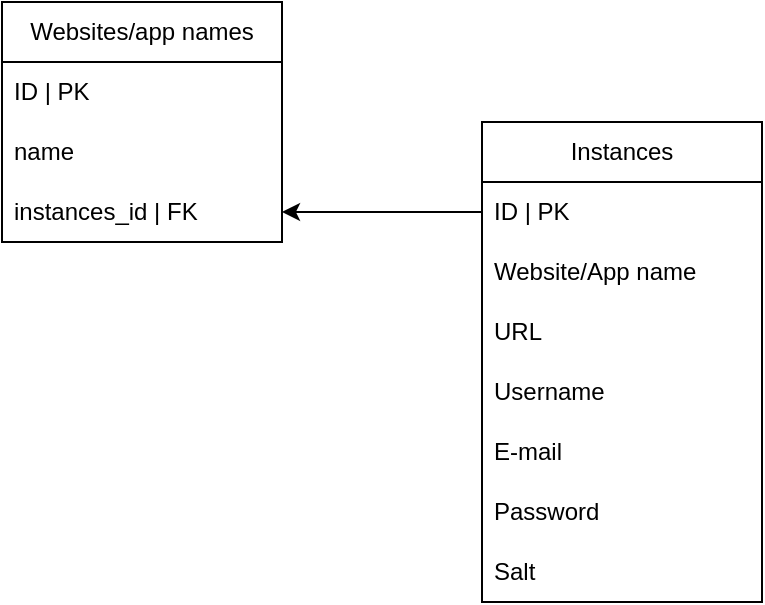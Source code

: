 <mxfile version="24.7.17">
  <diagram id="C5RBs43oDa-KdzZeNtuy" name="Page-1">
    <mxGraphModel dx="1290" dy="635" grid="1" gridSize="10" guides="1" tooltips="1" connect="1" arrows="1" fold="1" page="1" pageScale="1" pageWidth="827" pageHeight="1169" math="0" shadow="0">
      <root>
        <mxCell id="WIyWlLk6GJQsqaUBKTNV-0" />
        <mxCell id="WIyWlLk6GJQsqaUBKTNV-1" parent="WIyWlLk6GJQsqaUBKTNV-0" />
        <mxCell id="4jaw5dQhnTIvLT8_RfIg-0" value="Websites/app names" style="swimlane;fontStyle=0;childLayout=stackLayout;horizontal=1;startSize=30;horizontalStack=0;resizeParent=1;resizeParentMax=0;resizeLast=0;collapsible=1;marginBottom=0;whiteSpace=wrap;html=1;" vertex="1" parent="WIyWlLk6GJQsqaUBKTNV-1">
          <mxGeometry x="80" y="80" width="140" height="120" as="geometry" />
        </mxCell>
        <mxCell id="4jaw5dQhnTIvLT8_RfIg-1" value="ID | PK" style="text;strokeColor=none;fillColor=none;align=left;verticalAlign=middle;spacingLeft=4;spacingRight=4;overflow=hidden;points=[[0,0.5],[1,0.5]];portConstraint=eastwest;rotatable=0;whiteSpace=wrap;html=1;" vertex="1" parent="4jaw5dQhnTIvLT8_RfIg-0">
          <mxGeometry y="30" width="140" height="30" as="geometry" />
        </mxCell>
        <mxCell id="4jaw5dQhnTIvLT8_RfIg-2" value="name" style="text;strokeColor=none;fillColor=none;align=left;verticalAlign=middle;spacingLeft=4;spacingRight=4;overflow=hidden;points=[[0,0.5],[1,0.5]];portConstraint=eastwest;rotatable=0;whiteSpace=wrap;html=1;" vertex="1" parent="4jaw5dQhnTIvLT8_RfIg-0">
          <mxGeometry y="60" width="140" height="30" as="geometry" />
        </mxCell>
        <mxCell id="4jaw5dQhnTIvLT8_RfIg-3" value="instances_id | FK" style="text;strokeColor=none;fillColor=none;align=left;verticalAlign=middle;spacingLeft=4;spacingRight=4;overflow=hidden;points=[[0,0.5],[1,0.5]];portConstraint=eastwest;rotatable=0;whiteSpace=wrap;html=1;" vertex="1" parent="4jaw5dQhnTIvLT8_RfIg-0">
          <mxGeometry y="90" width="140" height="30" as="geometry" />
        </mxCell>
        <mxCell id="4jaw5dQhnTIvLT8_RfIg-4" value="Instances" style="swimlane;fontStyle=0;childLayout=stackLayout;horizontal=1;startSize=30;horizontalStack=0;resizeParent=1;resizeParentMax=0;resizeLast=0;collapsible=1;marginBottom=0;whiteSpace=wrap;html=1;" vertex="1" parent="WIyWlLk6GJQsqaUBKTNV-1">
          <mxGeometry x="320" y="140" width="140" height="240" as="geometry">
            <mxRectangle x="320" y="160" width="90" height="30" as="alternateBounds" />
          </mxGeometry>
        </mxCell>
        <mxCell id="4jaw5dQhnTIvLT8_RfIg-5" value="ID | PK" style="text;strokeColor=none;fillColor=none;align=left;verticalAlign=middle;spacingLeft=4;spacingRight=4;overflow=hidden;points=[[0,0.5],[1,0.5]];portConstraint=eastwest;rotatable=0;whiteSpace=wrap;html=1;" vertex="1" parent="4jaw5dQhnTIvLT8_RfIg-4">
          <mxGeometry y="30" width="140" height="30" as="geometry" />
        </mxCell>
        <mxCell id="4jaw5dQhnTIvLT8_RfIg-6" value="Website/App name" style="text;strokeColor=none;fillColor=none;align=left;verticalAlign=middle;spacingLeft=4;spacingRight=4;overflow=hidden;points=[[0,0.5],[1,0.5]];portConstraint=eastwest;rotatable=0;whiteSpace=wrap;html=1;" vertex="1" parent="4jaw5dQhnTIvLT8_RfIg-4">
          <mxGeometry y="60" width="140" height="30" as="geometry" />
        </mxCell>
        <mxCell id="4jaw5dQhnTIvLT8_RfIg-7" value="URL" style="text;strokeColor=none;fillColor=none;align=left;verticalAlign=middle;spacingLeft=4;spacingRight=4;overflow=hidden;points=[[0,0.5],[1,0.5]];portConstraint=eastwest;rotatable=0;whiteSpace=wrap;html=1;" vertex="1" parent="4jaw5dQhnTIvLT8_RfIg-4">
          <mxGeometry y="90" width="140" height="30" as="geometry" />
        </mxCell>
        <mxCell id="4jaw5dQhnTIvLT8_RfIg-10" value="Username" style="text;strokeColor=none;fillColor=none;align=left;verticalAlign=middle;spacingLeft=4;spacingRight=4;overflow=hidden;points=[[0,0.5],[1,0.5]];portConstraint=eastwest;rotatable=0;whiteSpace=wrap;html=1;" vertex="1" parent="4jaw5dQhnTIvLT8_RfIg-4">
          <mxGeometry y="120" width="140" height="30" as="geometry" />
        </mxCell>
        <mxCell id="4jaw5dQhnTIvLT8_RfIg-9" value="E&lt;span style=&quot;color: rgba(0, 0, 0, 0); font-family: monospace; font-size: 0px; text-wrap: nowrap;&quot;&gt;%3CmxGraphModel%3E%3Croot%3E%3CmxCell%20id%3D%220%22%2F%3E%3CmxCell%20id%3D%221%22%20parent%3D%220%22%2F%3E%3CmxCell%20id%3D%222%22%20value%3D%22Website%2FApp%20name%22%20style%3D%22text%3BstrokeColor%3Dnone%3BfillColor%3Dnone%3Balign%3Dleft%3BverticalAlign%3Dmiddle%3BspacingLeft%3D4%3BspacingRight%3D4%3Boverflow%3Dhidden%3Bpoints%3D%5B%5B0%2C0.5%5D%2C%5B1%2C0.5%5D%5D%3BportConstraint%3Deastwest%3Brotatable%3D0%3BwhiteSpace%3Dwrap%3Bhtml%3D1%3B%22%20vertex%3D%221%22%20parent%3D%221%22%3E%3CmxGeometry%20x%3D%22320%22%20y%3D%22220%22%20width%3D%22140%22%20height%3D%2230%22%20as%3D%22geometry%22%2F%3E%3C%2FmxCell%3E%3CmxCell%20id%3D%223%22%20value%3D%22URL%22%20style%3D%22text%3BstrokeColor%3Dnone%3BfillColor%3Dnone%3Balign%3Dleft%3BverticalAlign%3Dmiddle%3BspacingLeft%3D4%3BspacingRight%3D4%3Boverflow%3Dhidden%3Bpoints%3D%5B%5B0%2C0.5%5D%2C%5B1%2C0.5%5D%5D%3BportConstraint%3Deastwest%3Brotatable%3D0%3BwhiteSpace%3Dwrap%3Bhtml%3D1%3B%22%20vertex%3D%221%22%20parent%3D%221%22%3E%3CmxGeometry%20x%3D%22320%22%20y%3D%22250%22%20width%3D%22140%22%20height%3D%2230%22%20as%3D%22geometry%22%2F%3E%3C%2FmxCell%3E%3C%2Froot%3E%3C%2FmxGraphModel%3E&lt;/span&gt;-mail" style="text;strokeColor=none;fillColor=none;align=left;verticalAlign=middle;spacingLeft=4;spacingRight=4;overflow=hidden;points=[[0,0.5],[1,0.5]];portConstraint=eastwest;rotatable=0;whiteSpace=wrap;html=1;" vertex="1" parent="4jaw5dQhnTIvLT8_RfIg-4">
          <mxGeometry y="150" width="140" height="30" as="geometry" />
        </mxCell>
        <mxCell id="4jaw5dQhnTIvLT8_RfIg-11" value="Password" style="text;strokeColor=none;fillColor=none;align=left;verticalAlign=middle;spacingLeft=4;spacingRight=4;overflow=hidden;points=[[0,0.5],[1,0.5]];portConstraint=eastwest;rotatable=0;whiteSpace=wrap;html=1;" vertex="1" parent="4jaw5dQhnTIvLT8_RfIg-4">
          <mxGeometry y="180" width="140" height="30" as="geometry" />
        </mxCell>
        <mxCell id="4jaw5dQhnTIvLT8_RfIg-12" value="Salt" style="text;strokeColor=none;fillColor=none;align=left;verticalAlign=middle;spacingLeft=4;spacingRight=4;overflow=hidden;points=[[0,0.5],[1,0.5]];portConstraint=eastwest;rotatable=0;whiteSpace=wrap;html=1;" vertex="1" parent="4jaw5dQhnTIvLT8_RfIg-4">
          <mxGeometry y="210" width="140" height="30" as="geometry" />
        </mxCell>
        <mxCell id="4jaw5dQhnTIvLT8_RfIg-13" value="" style="edgeStyle=orthogonalEdgeStyle;rounded=0;orthogonalLoop=1;jettySize=auto;html=1;" edge="1" parent="WIyWlLk6GJQsqaUBKTNV-1" source="4jaw5dQhnTIvLT8_RfIg-5" target="4jaw5dQhnTIvLT8_RfIg-3">
          <mxGeometry relative="1" as="geometry" />
        </mxCell>
      </root>
    </mxGraphModel>
  </diagram>
</mxfile>
